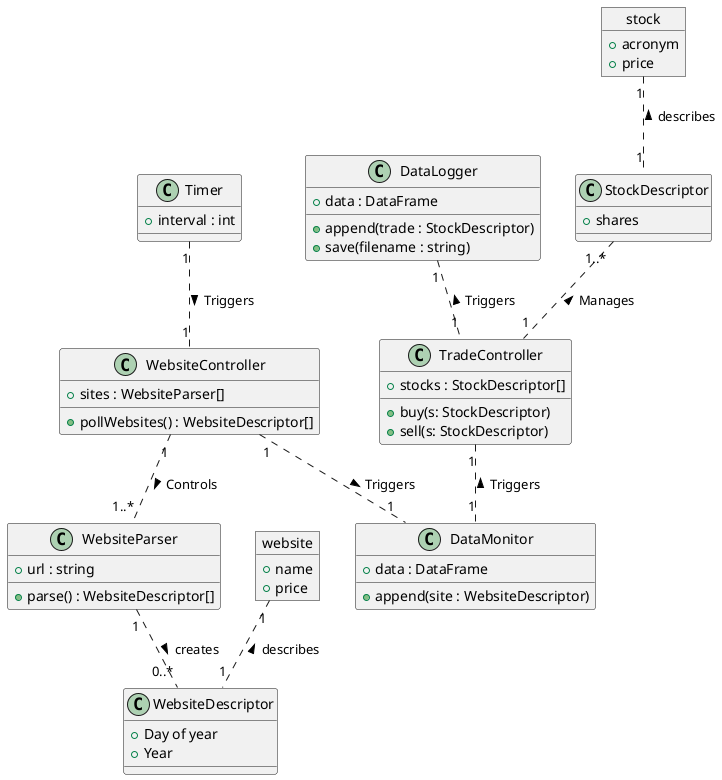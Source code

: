 @startuml "Domain Model Diagram"

object stock {
    + acronym
    + price
}

class StockDescriptor {
    + shares
}

stock "1" .. "1" StockDescriptor : < describes

class TradeController {
    + stocks : StockDescriptor[]
    + buy(s: StockDescriptor)
    + sell(s: StockDescriptor)
}

StockDescriptor "1..*" .. "1" TradeController : < Manages

object website {
    + name
    + price
}

class WebsiteDescriptor {
    + Day of year
    + Year
}

website "1" .. "1" WebsiteDescriptor : < describes

class WebsiteParser {
    + url : string
    + parse() : WebsiteDescriptor[]
}

WebsiteParser "1" .. "0..*" WebsiteDescriptor : > creates

class WebsiteController {
    + sites : WebsiteParser[]
    + pollWebsites() : WebsiteDescriptor[]
}

WebsiteController "1" .. "1..*" WebsiteParser : > Controls

class DataMonitor {
    + data : DataFrame
    + append(site : WebsiteDescriptor)
}

TradeController "1" .. "1" DataMonitor : < Triggers

WebsiteController "1" .. "1" DataMonitor : > Triggers

class Timer {
    + interval : int
}

Timer "1" .. "1" WebsiteController : > Triggers

class DataLogger {
    + data : DataFrame
    + append(trade : StockDescriptor)
    + save(filename : string)
}

DataLogger "1" .. "1" TradeController : < Triggers

@enduml
